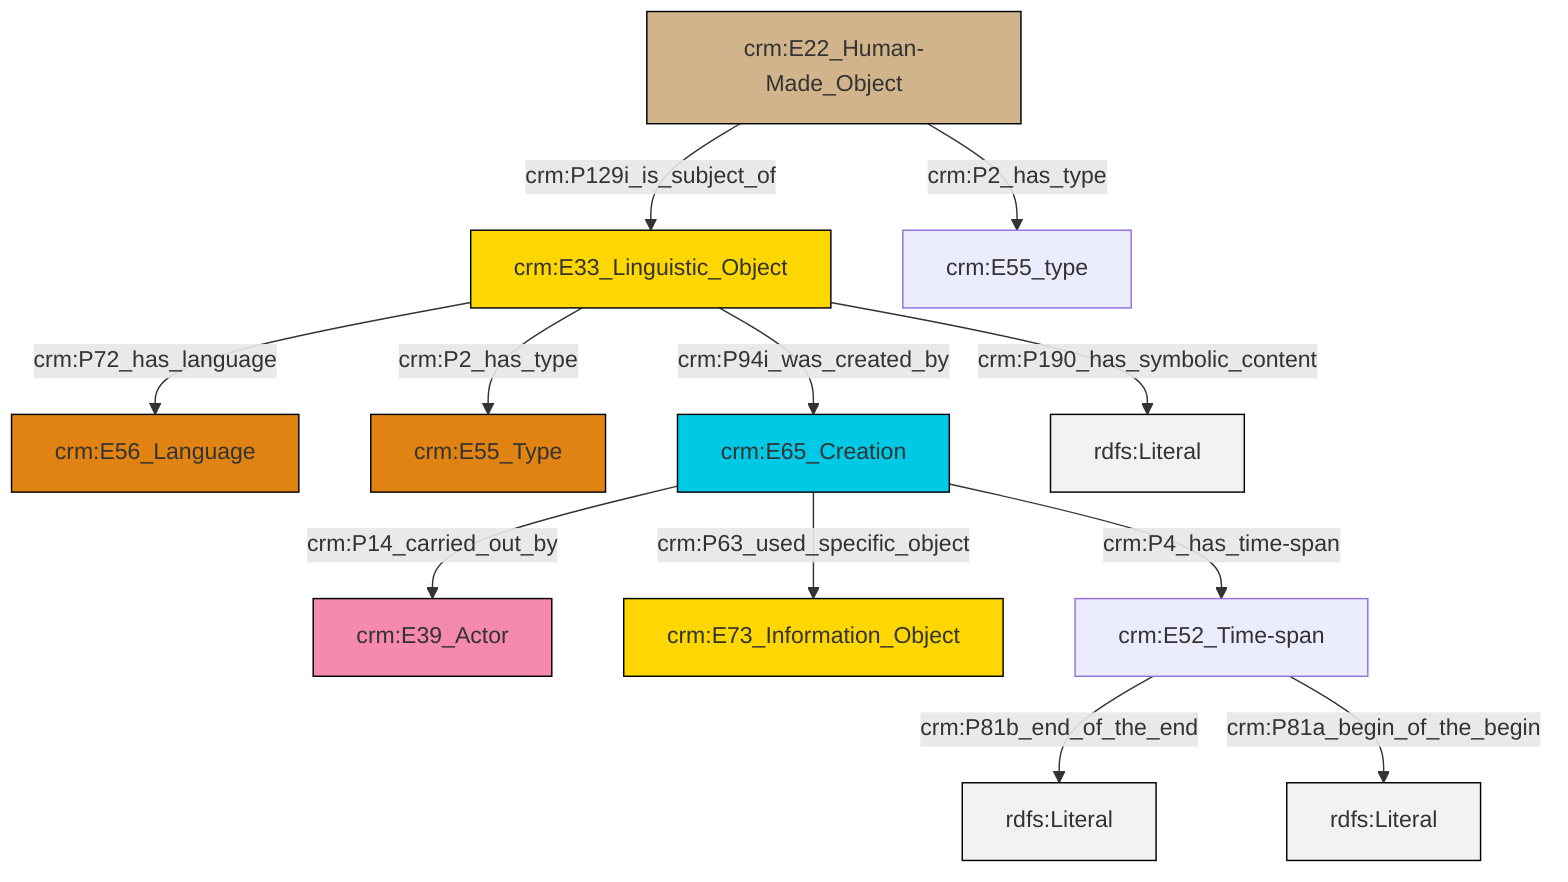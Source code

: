 graph TD
classDef Literal fill:#f2f2f2,stroke:#000000;
classDef CRM_Entity fill:#FFFFFF,stroke:#000000;
classDef Temporal_Entity fill:#00C9E6, stroke:#000000;
classDef Type fill:#E18312, stroke:#000000;
classDef Time-Span fill:#2C9C91, stroke:#000000;
classDef Appellation fill:#FFEB7F, stroke:#000000;
classDef Place fill:#008836, stroke:#000000;
classDef Persistent_Item fill:#B266B2, stroke:#000000;
classDef Conceptual_Object fill:#FFD700, stroke:#000000;
classDef Physical_Thing fill:#D2B48C, stroke:#000000;
classDef Actor fill:#f58aad, stroke:#000000;
classDef PC_Classes fill:#4ce600, stroke:#000000;
classDef Multi fill:#cccccc,stroke:#000000;

2["crm:E22_Human-Made_Object"]:::Physical_Thing -->|crm:P129i_is_subject_of| 4["crm:E33_Linguistic_Object"]:::Conceptual_Object
2["crm:E22_Human-Made_Object"]:::Physical_Thing -->|crm:P2_has_type| 5["crm:E55_type"]:::Default
4["crm:E33_Linguistic_Object"]:::Conceptual_Object -->|crm:P2_has_type| 8["crm:E55_Type"]:::Type
9["crm:E65_Creation"]:::Temporal_Entity -->|crm:P63_used_specific_object| 10["crm:E73_Information_Object"]:::Conceptual_Object
9["crm:E65_Creation"]:::Temporal_Entity -->|crm:P4_has_time-span| 11["crm:E52_Time-span"]:::Default
4["crm:E33_Linguistic_Object"]:::Conceptual_Object -->|crm:P190_has_symbolic_content| 17[rdfs:Literal]:::Literal
4["crm:E33_Linguistic_Object"]:::Conceptual_Object -->|crm:P72_has_language| 6["crm:E56_Language"]:::Type
9["crm:E65_Creation"]:::Temporal_Entity -->|crm:P14_carried_out_by| 0["crm:E39_Actor"]:::Actor
11["crm:E52_Time-span"]:::Default -->|crm:P81b_end_of_the_end| 19[rdfs:Literal]:::Literal
4["crm:E33_Linguistic_Object"]:::Conceptual_Object -->|crm:P94i_was_created_by| 9["crm:E65_Creation"]:::Temporal_Entity
11["crm:E52_Time-span"]:::Default -->|crm:P81a_begin_of_the_begin| 20[rdfs:Literal]:::Literal